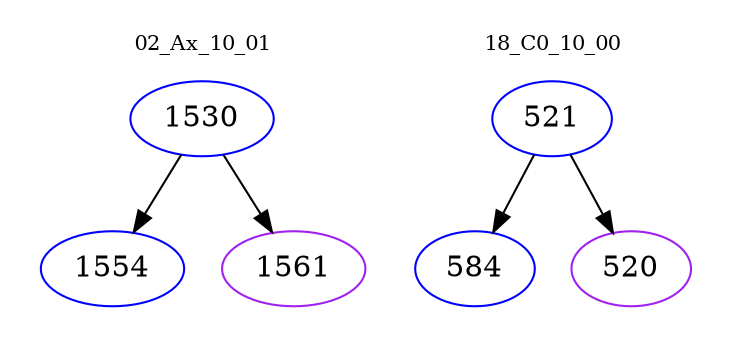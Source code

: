 digraph{
subgraph cluster_0 {
color = white
label = "02_Ax_10_01";
fontsize=10;
T0_1530 [label="1530", color="blue"]
T0_1530 -> T0_1554 [color="black"]
T0_1554 [label="1554", color="blue"]
T0_1530 -> T0_1561 [color="black"]
T0_1561 [label="1561", color="purple"]
}
subgraph cluster_1 {
color = white
label = "18_C0_10_00";
fontsize=10;
T1_521 [label="521", color="blue"]
T1_521 -> T1_584 [color="black"]
T1_584 [label="584", color="blue"]
T1_521 -> T1_520 [color="black"]
T1_520 [label="520", color="purple"]
}
}
